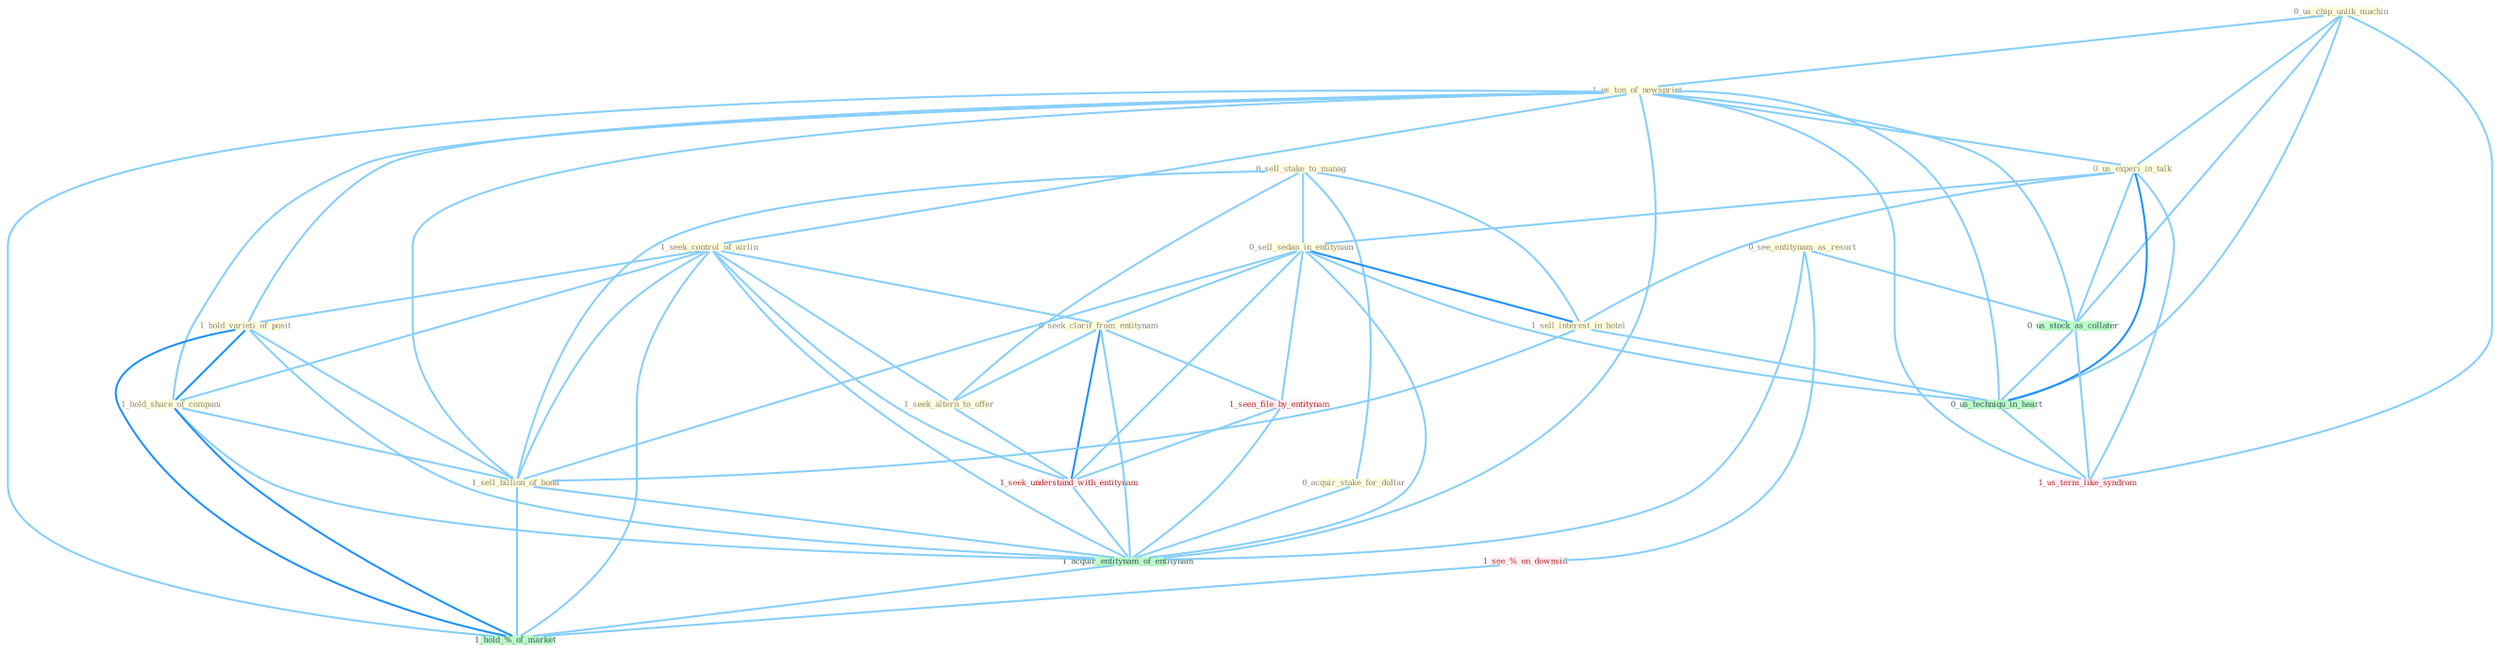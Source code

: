 Graph G{ 
    node
    [shape=polygon,style=filled,width=.5,height=.06,color="#BDFCC9",fixedsize=true,fontsize=4,
    fontcolor="#2f4f4f"];
    {node
    [color="#ffffe0", fontcolor="#8b7d6b"] "0_us_chip_unlik_machin " "1_us_ton_of_newsprint " "0_sell_stake_to_manag " "1_seek_control_of_airlin " "1_hold_varieti_of_posit " "0_acquir_stake_for_dollar " "0_us_experi_in_talk " "0_sell_sedan_in_entitynam " "0_seek_clarif_from_entitynam " "1_hold_share_of_compani " "1_sell_interest_in_hotel " "1_sell_billion_of_bond " "1_seek_altern_to_offer " "0_see_entitynam_as_resort "}
{node [color="#fff0f5", fontcolor="#b22222"] "1_seen_file_by_entitynam " "1_seek_understand_with_entitynam " "1_see_%_on_downsid " "1_us_term_like_syndrom "}
edge [color="#B0E2FF"];

	"0_us_chip_unlik_machin " -- "1_us_ton_of_newsprint " [w="1", color="#87cefa" ];
	"0_us_chip_unlik_machin " -- "0_us_experi_in_talk " [w="1", color="#87cefa" ];
	"0_us_chip_unlik_machin " -- "0_us_stock_as_collater " [w="1", color="#87cefa" ];
	"0_us_chip_unlik_machin " -- "0_us_techniqu_in_heart " [w="1", color="#87cefa" ];
	"0_us_chip_unlik_machin " -- "1_us_term_like_syndrom " [w="1", color="#87cefa" ];
	"1_us_ton_of_newsprint " -- "1_seek_control_of_airlin " [w="1", color="#87cefa" ];
	"1_us_ton_of_newsprint " -- "1_hold_varieti_of_posit " [w="1", color="#87cefa" ];
	"1_us_ton_of_newsprint " -- "0_us_experi_in_talk " [w="1", color="#87cefa" ];
	"1_us_ton_of_newsprint " -- "1_hold_share_of_compani " [w="1", color="#87cefa" ];
	"1_us_ton_of_newsprint " -- "1_sell_billion_of_bond " [w="1", color="#87cefa" ];
	"1_us_ton_of_newsprint " -- "0_us_stock_as_collater " [w="1", color="#87cefa" ];
	"1_us_ton_of_newsprint " -- "1_acquir_entitynam_of_entitynam " [w="1", color="#87cefa" ];
	"1_us_ton_of_newsprint " -- "0_us_techniqu_in_heart " [w="1", color="#87cefa" ];
	"1_us_ton_of_newsprint " -- "1_us_term_like_syndrom " [w="1", color="#87cefa" ];
	"1_us_ton_of_newsprint " -- "1_hold_%_of_market " [w="1", color="#87cefa" ];
	"0_sell_stake_to_manag " -- "0_acquir_stake_for_dollar " [w="1", color="#87cefa" ];
	"0_sell_stake_to_manag " -- "0_sell_sedan_in_entitynam " [w="1", color="#87cefa" ];
	"0_sell_stake_to_manag " -- "1_sell_interest_in_hotel " [w="1", color="#87cefa" ];
	"0_sell_stake_to_manag " -- "1_sell_billion_of_bond " [w="1", color="#87cefa" ];
	"0_sell_stake_to_manag " -- "1_seek_altern_to_offer " [w="1", color="#87cefa" ];
	"1_seek_control_of_airlin " -- "1_hold_varieti_of_posit " [w="1", color="#87cefa" ];
	"1_seek_control_of_airlin " -- "0_seek_clarif_from_entitynam " [w="1", color="#87cefa" ];
	"1_seek_control_of_airlin " -- "1_hold_share_of_compani " [w="1", color="#87cefa" ];
	"1_seek_control_of_airlin " -- "1_sell_billion_of_bond " [w="1", color="#87cefa" ];
	"1_seek_control_of_airlin " -- "1_seek_altern_to_offer " [w="1", color="#87cefa" ];
	"1_seek_control_of_airlin " -- "1_seek_understand_with_entitynam " [w="1", color="#87cefa" ];
	"1_seek_control_of_airlin " -- "1_acquir_entitynam_of_entitynam " [w="1", color="#87cefa" ];
	"1_seek_control_of_airlin " -- "1_hold_%_of_market " [w="1", color="#87cefa" ];
	"1_hold_varieti_of_posit " -- "1_hold_share_of_compani " [w="2", color="#1e90ff" , len=0.8];
	"1_hold_varieti_of_posit " -- "1_sell_billion_of_bond " [w="1", color="#87cefa" ];
	"1_hold_varieti_of_posit " -- "1_acquir_entitynam_of_entitynam " [w="1", color="#87cefa" ];
	"1_hold_varieti_of_posit " -- "1_hold_%_of_market " [w="2", color="#1e90ff" , len=0.8];
	"0_acquir_stake_for_dollar " -- "1_acquir_entitynam_of_entitynam " [w="1", color="#87cefa" ];
	"0_us_experi_in_talk " -- "0_sell_sedan_in_entitynam " [w="1", color="#87cefa" ];
	"0_us_experi_in_talk " -- "1_sell_interest_in_hotel " [w="1", color="#87cefa" ];
	"0_us_experi_in_talk " -- "0_us_stock_as_collater " [w="1", color="#87cefa" ];
	"0_us_experi_in_talk " -- "0_us_techniqu_in_heart " [w="2", color="#1e90ff" , len=0.8];
	"0_us_experi_in_talk " -- "1_us_term_like_syndrom " [w="1", color="#87cefa" ];
	"0_sell_sedan_in_entitynam " -- "0_seek_clarif_from_entitynam " [w="1", color="#87cefa" ];
	"0_sell_sedan_in_entitynam " -- "1_sell_interest_in_hotel " [w="2", color="#1e90ff" , len=0.8];
	"0_sell_sedan_in_entitynam " -- "1_sell_billion_of_bond " [w="1", color="#87cefa" ];
	"0_sell_sedan_in_entitynam " -- "1_seen_file_by_entitynam " [w="1", color="#87cefa" ];
	"0_sell_sedan_in_entitynam " -- "1_seek_understand_with_entitynam " [w="1", color="#87cefa" ];
	"0_sell_sedan_in_entitynam " -- "1_acquir_entitynam_of_entitynam " [w="1", color="#87cefa" ];
	"0_sell_sedan_in_entitynam " -- "0_us_techniqu_in_heart " [w="1", color="#87cefa" ];
	"0_seek_clarif_from_entitynam " -- "1_seek_altern_to_offer " [w="1", color="#87cefa" ];
	"0_seek_clarif_from_entitynam " -- "1_seen_file_by_entitynam " [w="1", color="#87cefa" ];
	"0_seek_clarif_from_entitynam " -- "1_seek_understand_with_entitynam " [w="2", color="#1e90ff" , len=0.8];
	"0_seek_clarif_from_entitynam " -- "1_acquir_entitynam_of_entitynam " [w="1", color="#87cefa" ];
	"1_hold_share_of_compani " -- "1_sell_billion_of_bond " [w="1", color="#87cefa" ];
	"1_hold_share_of_compani " -- "1_acquir_entitynam_of_entitynam " [w="1", color="#87cefa" ];
	"1_hold_share_of_compani " -- "1_hold_%_of_market " [w="2", color="#1e90ff" , len=0.8];
	"1_sell_interest_in_hotel " -- "1_sell_billion_of_bond " [w="1", color="#87cefa" ];
	"1_sell_interest_in_hotel " -- "0_us_techniqu_in_heart " [w="1", color="#87cefa" ];
	"1_sell_billion_of_bond " -- "1_acquir_entitynam_of_entitynam " [w="1", color="#87cefa" ];
	"1_sell_billion_of_bond " -- "1_hold_%_of_market " [w="1", color="#87cefa" ];
	"1_seek_altern_to_offer " -- "1_seek_understand_with_entitynam " [w="1", color="#87cefa" ];
	"0_see_entitynam_as_resort " -- "0_us_stock_as_collater " [w="1", color="#87cefa" ];
	"0_see_entitynam_as_resort " -- "1_acquir_entitynam_of_entitynam " [w="1", color="#87cefa" ];
	"0_see_entitynam_as_resort " -- "1_see_%_on_downsid " [w="1", color="#87cefa" ];
	"1_seen_file_by_entitynam " -- "1_seek_understand_with_entitynam " [w="1", color="#87cefa" ];
	"1_seen_file_by_entitynam " -- "1_acquir_entitynam_of_entitynam " [w="1", color="#87cefa" ];
	"0_us_stock_as_collater " -- "0_us_techniqu_in_heart " [w="1", color="#87cefa" ];
	"0_us_stock_as_collater " -- "1_us_term_like_syndrom " [w="1", color="#87cefa" ];
	"1_seek_understand_with_entitynam " -- "1_acquir_entitynam_of_entitynam " [w="1", color="#87cefa" ];
	"1_acquir_entitynam_of_entitynam " -- "1_hold_%_of_market " [w="1", color="#87cefa" ];
	"0_us_techniqu_in_heart " -- "1_us_term_like_syndrom " [w="1", color="#87cefa" ];
	"1_see_%_on_downsid " -- "1_hold_%_of_market " [w="1", color="#87cefa" ];
}